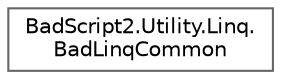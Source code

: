 digraph "Graphical Class Hierarchy"
{
 // LATEX_PDF_SIZE
  bgcolor="transparent";
  edge [fontname=Helvetica,fontsize=10,labelfontname=Helvetica,labelfontsize=10];
  node [fontname=Helvetica,fontsize=10,shape=box,height=0.2,width=0.4];
  rankdir="LR";
  Node0 [id="Node000000",label="BadScript2.Utility.Linq.\lBadLinqCommon",height=0.2,width=0.4,color="grey40", fillcolor="white", style="filled",URL="$class_bad_script2_1_1_utility_1_1_linq_1_1_bad_linq_common.html",tooltip=" "];
}
